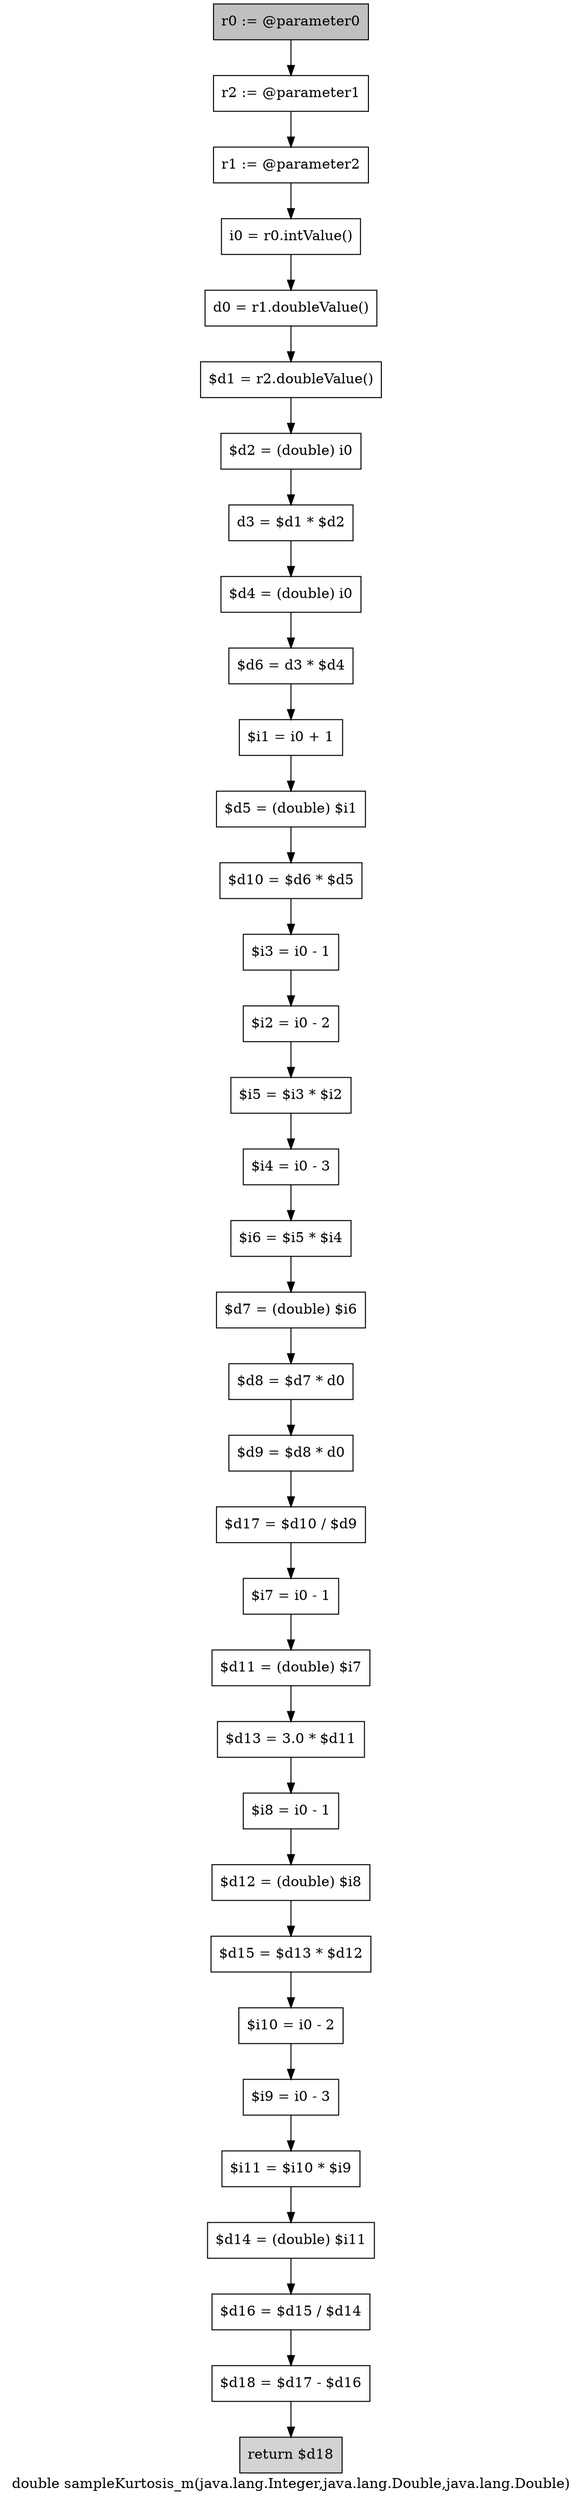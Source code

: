 digraph "double sampleKurtosis_m(java.lang.Integer,java.lang.Double,java.lang.Double)" {
    label="double sampleKurtosis_m(java.lang.Integer,java.lang.Double,java.lang.Double)";
    node [shape=box];
    "0" [style=filled,fillcolor=gray,label="r0 := @parameter0",];
    "1" [label="r2 := @parameter1",];
    "0"->"1";
    "2" [label="r1 := @parameter2",];
    "1"->"2";
    "3" [label="i0 = r0.intValue()",];
    "2"->"3";
    "4" [label="d0 = r1.doubleValue()",];
    "3"->"4";
    "5" [label="$d1 = r2.doubleValue()",];
    "4"->"5";
    "6" [label="$d2 = (double) i0",];
    "5"->"6";
    "7" [label="d3 = $d1 * $d2",];
    "6"->"7";
    "8" [label="$d4 = (double) i0",];
    "7"->"8";
    "9" [label="$d6 = d3 * $d4",];
    "8"->"9";
    "10" [label="$i1 = i0 + 1",];
    "9"->"10";
    "11" [label="$d5 = (double) $i1",];
    "10"->"11";
    "12" [label="$d10 = $d6 * $d5",];
    "11"->"12";
    "13" [label="$i3 = i0 - 1",];
    "12"->"13";
    "14" [label="$i2 = i0 - 2",];
    "13"->"14";
    "15" [label="$i5 = $i3 * $i2",];
    "14"->"15";
    "16" [label="$i4 = i0 - 3",];
    "15"->"16";
    "17" [label="$i6 = $i5 * $i4",];
    "16"->"17";
    "18" [label="$d7 = (double) $i6",];
    "17"->"18";
    "19" [label="$d8 = $d7 * d0",];
    "18"->"19";
    "20" [label="$d9 = $d8 * d0",];
    "19"->"20";
    "21" [label="$d17 = $d10 / $d9",];
    "20"->"21";
    "22" [label="$i7 = i0 - 1",];
    "21"->"22";
    "23" [label="$d11 = (double) $i7",];
    "22"->"23";
    "24" [label="$d13 = 3.0 * $d11",];
    "23"->"24";
    "25" [label="$i8 = i0 - 1",];
    "24"->"25";
    "26" [label="$d12 = (double) $i8",];
    "25"->"26";
    "27" [label="$d15 = $d13 * $d12",];
    "26"->"27";
    "28" [label="$i10 = i0 - 2",];
    "27"->"28";
    "29" [label="$i9 = i0 - 3",];
    "28"->"29";
    "30" [label="$i11 = $i10 * $i9",];
    "29"->"30";
    "31" [label="$d14 = (double) $i11",];
    "30"->"31";
    "32" [label="$d16 = $d15 / $d14",];
    "31"->"32";
    "33" [label="$d18 = $d17 - $d16",];
    "32"->"33";
    "34" [style=filled,fillcolor=lightgray,label="return $d18",];
    "33"->"34";
}
